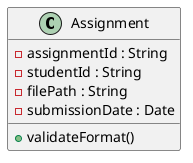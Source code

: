 @startuml
class Assignment {
    - assignmentId : String
    - studentId : String
    - filePath : String
    - submissionDate : Date
    + validateFormat()
}
@enduml